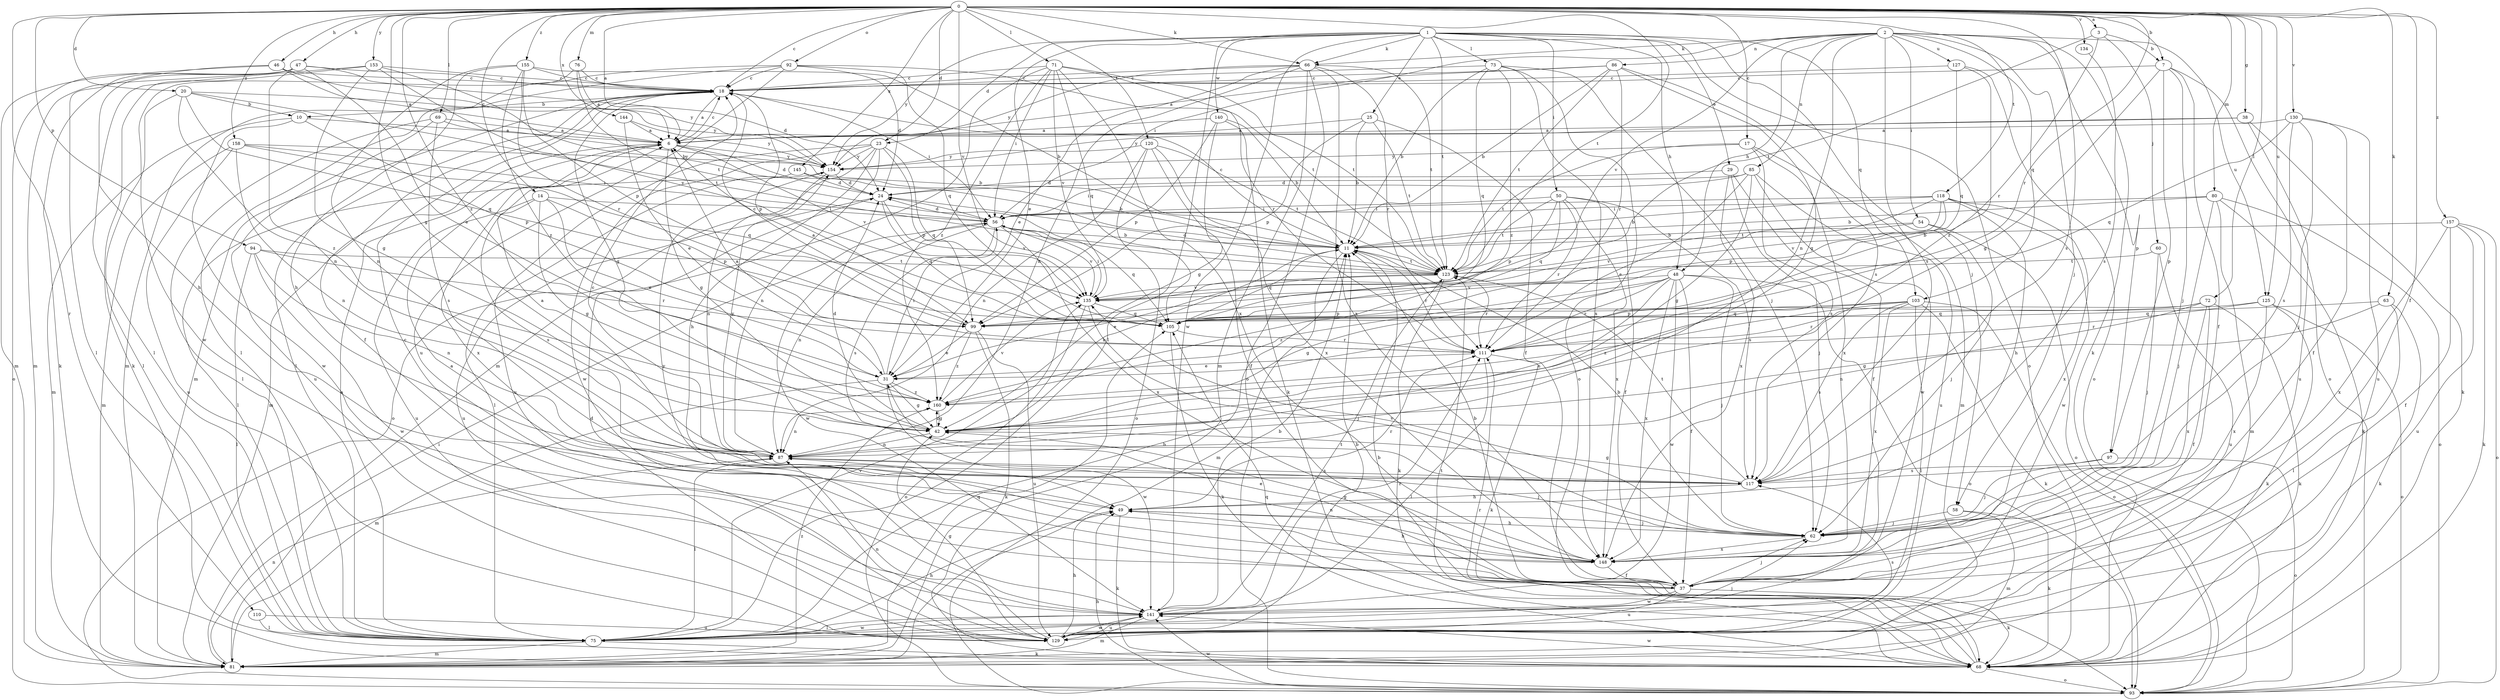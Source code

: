 strict digraph  {
0;
1;
2;
3;
6;
7;
10;
11;
14;
17;
18;
20;
23;
24;
25;
29;
31;
37;
38;
42;
46;
47;
48;
49;
50;
54;
56;
58;
60;
62;
63;
66;
68;
69;
71;
72;
73;
75;
76;
80;
81;
85;
86;
87;
92;
93;
94;
97;
99;
103;
105;
110;
111;
117;
118;
120;
123;
125;
127;
129;
130;
134;
135;
140;
141;
144;
145;
148;
153;
154;
155;
157;
158;
160;
0 -> 3  [label=a];
0 -> 6  [label=a];
0 -> 7  [label=b];
0 -> 14  [label=c];
0 -> 17  [label=c];
0 -> 18  [label=c];
0 -> 20  [label=d];
0 -> 23  [label=d];
0 -> 37  [label=f];
0 -> 38  [label=g];
0 -> 42  [label=g];
0 -> 46  [label=h];
0 -> 47  [label=h];
0 -> 63  [label=k];
0 -> 66  [label=k];
0 -> 69  [label=l];
0 -> 71  [label=l];
0 -> 72  [label=l];
0 -> 76  [label=m];
0 -> 80  [label=m];
0 -> 92  [label=o];
0 -> 94  [label=p];
0 -> 110  [label=r];
0 -> 111  [label=r];
0 -> 117  [label=s];
0 -> 118  [label=t];
0 -> 120  [label=t];
0 -> 123  [label=t];
0 -> 125  [label=u];
0 -> 130  [label=v];
0 -> 134  [label=v];
0 -> 135  [label=v];
0 -> 144  [label=x];
0 -> 145  [label=x];
0 -> 153  [label=y];
0 -> 155  [label=z];
0 -> 157  [label=z];
0 -> 158  [label=z];
0 -> 160  [label=z];
1 -> 23  [label=d];
1 -> 25  [label=e];
1 -> 29  [label=e];
1 -> 31  [label=e];
1 -> 48  [label=h];
1 -> 50  [label=i];
1 -> 58  [label=j];
1 -> 66  [label=k];
1 -> 73  [label=l];
1 -> 75  [label=l];
1 -> 93  [label=o];
1 -> 103  [label=q];
1 -> 123  [label=t];
1 -> 140  [label=w];
1 -> 141  [label=w];
1 -> 154  [label=y];
2 -> 48  [label=h];
2 -> 54  [label=i];
2 -> 56  [label=i];
2 -> 58  [label=j];
2 -> 66  [label=k];
2 -> 68  [label=k];
2 -> 85  [label=n];
2 -> 86  [label=n];
2 -> 87  [label=n];
2 -> 97  [label=p];
2 -> 103  [label=q];
2 -> 117  [label=s];
2 -> 125  [label=u];
2 -> 127  [label=u];
2 -> 135  [label=v];
3 -> 7  [label=b];
3 -> 60  [label=j];
3 -> 111  [label=r];
3 -> 123  [label=t];
6 -> 18  [label=c];
6 -> 24  [label=d];
6 -> 42  [label=g];
6 -> 81  [label=m];
6 -> 135  [label=v];
6 -> 148  [label=x];
6 -> 154  [label=y];
7 -> 18  [label=c];
7 -> 37  [label=f];
7 -> 42  [label=g];
7 -> 62  [label=j];
7 -> 93  [label=o];
7 -> 97  [label=p];
10 -> 6  [label=a];
10 -> 81  [label=m];
10 -> 99  [label=p];
10 -> 141  [label=w];
11 -> 18  [label=c];
11 -> 81  [label=m];
11 -> 105  [label=q];
11 -> 111  [label=r];
11 -> 123  [label=t];
14 -> 31  [label=e];
14 -> 42  [label=g];
14 -> 56  [label=i];
14 -> 99  [label=p];
14 -> 117  [label=s];
14 -> 129  [label=u];
17 -> 81  [label=m];
17 -> 117  [label=s];
17 -> 123  [label=t];
17 -> 148  [label=x];
17 -> 154  [label=y];
18 -> 6  [label=a];
18 -> 10  [label=b];
18 -> 37  [label=f];
18 -> 42  [label=g];
18 -> 56  [label=i];
18 -> 75  [label=l];
18 -> 81  [label=m];
18 -> 99  [label=p];
20 -> 10  [label=b];
20 -> 75  [label=l];
20 -> 105  [label=q];
20 -> 123  [label=t];
20 -> 154  [label=y];
20 -> 160  [label=z];
23 -> 49  [label=h];
23 -> 87  [label=n];
23 -> 93  [label=o];
23 -> 99  [label=p];
23 -> 105  [label=q];
23 -> 129  [label=u];
23 -> 141  [label=w];
23 -> 154  [label=y];
24 -> 56  [label=i];
24 -> 105  [label=q];
24 -> 129  [label=u];
24 -> 135  [label=v];
25 -> 6  [label=a];
25 -> 11  [label=b];
25 -> 37  [label=f];
25 -> 99  [label=p];
25 -> 123  [label=t];
29 -> 24  [label=d];
29 -> 37  [label=f];
29 -> 62  [label=j];
29 -> 148  [label=x];
31 -> 6  [label=a];
31 -> 42  [label=g];
31 -> 56  [label=i];
31 -> 81  [label=m];
31 -> 141  [label=w];
31 -> 160  [label=z];
37 -> 6  [label=a];
37 -> 11  [label=b];
37 -> 18  [label=c];
37 -> 31  [label=e];
37 -> 62  [label=j];
37 -> 68  [label=k];
37 -> 129  [label=u];
37 -> 141  [label=w];
38 -> 6  [label=a];
38 -> 68  [label=k];
38 -> 129  [label=u];
38 -> 154  [label=y];
42 -> 11  [label=b];
42 -> 24  [label=d];
42 -> 87  [label=n];
42 -> 160  [label=z];
46 -> 6  [label=a];
46 -> 18  [label=c];
46 -> 75  [label=l];
46 -> 81  [label=m];
46 -> 154  [label=y];
47 -> 18  [label=c];
47 -> 24  [label=d];
47 -> 31  [label=e];
47 -> 49  [label=h];
47 -> 68  [label=k];
47 -> 81  [label=m];
47 -> 87  [label=n];
47 -> 93  [label=o];
48 -> 37  [label=f];
48 -> 42  [label=g];
48 -> 62  [label=j];
48 -> 87  [label=n];
48 -> 93  [label=o];
48 -> 111  [label=r];
48 -> 135  [label=v];
48 -> 141  [label=w];
48 -> 148  [label=x];
48 -> 160  [label=z];
49 -> 62  [label=j];
49 -> 68  [label=k];
49 -> 111  [label=r];
50 -> 37  [label=f];
50 -> 56  [label=i];
50 -> 99  [label=p];
50 -> 105  [label=q];
50 -> 111  [label=r];
50 -> 117  [label=s];
50 -> 123  [label=t];
50 -> 148  [label=x];
54 -> 11  [label=b];
54 -> 62  [label=j];
54 -> 93  [label=o];
54 -> 135  [label=v];
56 -> 11  [label=b];
56 -> 24  [label=d];
56 -> 87  [label=n];
56 -> 105  [label=q];
56 -> 117  [label=s];
56 -> 135  [label=v];
56 -> 141  [label=w];
56 -> 148  [label=x];
58 -> 62  [label=j];
58 -> 68  [label=k];
58 -> 81  [label=m];
60 -> 62  [label=j];
60 -> 123  [label=t];
60 -> 129  [label=u];
62 -> 11  [label=b];
62 -> 49  [label=h];
62 -> 135  [label=v];
62 -> 148  [label=x];
63 -> 42  [label=g];
63 -> 68  [label=k];
63 -> 75  [label=l];
63 -> 105  [label=q];
66 -> 18  [label=c];
66 -> 31  [label=e];
66 -> 81  [label=m];
66 -> 87  [label=n];
66 -> 93  [label=o];
66 -> 111  [label=r];
66 -> 123  [label=t];
66 -> 148  [label=x];
66 -> 154  [label=y];
68 -> 11  [label=b];
68 -> 93  [label=o];
68 -> 105  [label=q];
68 -> 111  [label=r];
68 -> 123  [label=t];
68 -> 141  [label=w];
69 -> 6  [label=a];
69 -> 11  [label=b];
69 -> 75  [label=l];
69 -> 117  [label=s];
69 -> 129  [label=u];
71 -> 18  [label=c];
71 -> 56  [label=i];
71 -> 81  [label=m];
71 -> 105  [label=q];
71 -> 111  [label=r];
71 -> 123  [label=t];
71 -> 135  [label=v];
71 -> 148  [label=x];
71 -> 160  [label=z];
72 -> 37  [label=f];
72 -> 68  [label=k];
72 -> 87  [label=n];
72 -> 99  [label=p];
72 -> 111  [label=r];
72 -> 148  [label=x];
73 -> 11  [label=b];
73 -> 18  [label=c];
73 -> 62  [label=j];
73 -> 93  [label=o];
73 -> 105  [label=q];
73 -> 148  [label=x];
73 -> 160  [label=z];
75 -> 6  [label=a];
75 -> 11  [label=b];
75 -> 49  [label=h];
75 -> 62  [label=j];
75 -> 68  [label=k];
75 -> 81  [label=m];
75 -> 135  [label=v];
75 -> 141  [label=w];
76 -> 6  [label=a];
76 -> 18  [label=c];
76 -> 123  [label=t];
76 -> 141  [label=w];
80 -> 11  [label=b];
80 -> 56  [label=i];
80 -> 62  [label=j];
80 -> 68  [label=k];
80 -> 81  [label=m];
80 -> 93  [label=o];
81 -> 56  [label=i];
81 -> 87  [label=n];
81 -> 105  [label=q];
81 -> 160  [label=z];
85 -> 24  [label=d];
85 -> 31  [label=e];
85 -> 42  [label=g];
85 -> 56  [label=i];
85 -> 129  [label=u];
85 -> 141  [label=w];
86 -> 6  [label=a];
86 -> 11  [label=b];
86 -> 18  [label=c];
86 -> 42  [label=g];
86 -> 111  [label=r];
86 -> 117  [label=s];
86 -> 123  [label=t];
87 -> 6  [label=a];
87 -> 62  [label=j];
87 -> 75  [label=l];
87 -> 117  [label=s];
87 -> 154  [label=y];
92 -> 18  [label=c];
92 -> 24  [label=d];
92 -> 75  [label=l];
92 -> 81  [label=m];
92 -> 105  [label=q];
92 -> 123  [label=t];
92 -> 129  [label=u];
93 -> 49  [label=h];
93 -> 141  [label=w];
94 -> 75  [label=l];
94 -> 87  [label=n];
94 -> 111  [label=r];
94 -> 123  [label=t];
94 -> 141  [label=w];
97 -> 62  [label=j];
97 -> 93  [label=o];
97 -> 117  [label=s];
99 -> 18  [label=c];
99 -> 31  [label=e];
99 -> 68  [label=k];
99 -> 129  [label=u];
99 -> 160  [label=z];
103 -> 68  [label=k];
103 -> 75  [label=l];
103 -> 93  [label=o];
103 -> 99  [label=p];
103 -> 105  [label=q];
103 -> 117  [label=s];
103 -> 148  [label=x];
103 -> 160  [label=z];
105 -> 6  [label=a];
105 -> 68  [label=k];
105 -> 111  [label=r];
110 -> 75  [label=l];
110 -> 129  [label=u];
111 -> 31  [label=e];
111 -> 68  [label=k];
111 -> 75  [label=l];
117 -> 18  [label=c];
117 -> 42  [label=g];
117 -> 49  [label=h];
117 -> 123  [label=t];
118 -> 11  [label=b];
118 -> 49  [label=h];
118 -> 56  [label=i];
118 -> 99  [label=p];
118 -> 123  [label=t];
118 -> 135  [label=v];
118 -> 141  [label=w];
118 -> 148  [label=x];
120 -> 37  [label=f];
120 -> 87  [label=n];
120 -> 93  [label=o];
120 -> 123  [label=t];
120 -> 148  [label=x];
120 -> 154  [label=y];
123 -> 24  [label=d];
123 -> 31  [label=e];
123 -> 68  [label=k];
123 -> 111  [label=r];
123 -> 135  [label=v];
125 -> 68  [label=k];
125 -> 93  [label=o];
125 -> 105  [label=q];
125 -> 111  [label=r];
125 -> 148  [label=x];
127 -> 18  [label=c];
127 -> 93  [label=o];
127 -> 105  [label=q];
127 -> 160  [label=z];
129 -> 11  [label=b];
129 -> 24  [label=d];
129 -> 42  [label=g];
129 -> 49  [label=h];
129 -> 87  [label=n];
129 -> 117  [label=s];
129 -> 141  [label=w];
130 -> 6  [label=a];
130 -> 37  [label=f];
130 -> 62  [label=j];
130 -> 105  [label=q];
130 -> 117  [label=s];
130 -> 129  [label=u];
134 -> 117  [label=s];
135 -> 56  [label=i];
135 -> 62  [label=j];
135 -> 93  [label=o];
135 -> 105  [label=q];
140 -> 6  [label=a];
140 -> 11  [label=b];
140 -> 42  [label=g];
140 -> 68  [label=k];
140 -> 99  [label=p];
141 -> 11  [label=b];
141 -> 75  [label=l];
141 -> 81  [label=m];
141 -> 111  [label=r];
141 -> 123  [label=t];
141 -> 129  [label=u];
144 -> 6  [label=a];
144 -> 31  [label=e];
144 -> 154  [label=y];
145 -> 11  [label=b];
145 -> 24  [label=d];
145 -> 75  [label=l];
148 -> 37  [label=f];
148 -> 42  [label=g];
148 -> 49  [label=h];
148 -> 87  [label=n];
148 -> 154  [label=y];
153 -> 11  [label=b];
153 -> 18  [label=c];
153 -> 42  [label=g];
153 -> 68  [label=k];
153 -> 75  [label=l];
153 -> 135  [label=v];
154 -> 24  [label=d];
154 -> 75  [label=l];
154 -> 87  [label=n];
155 -> 11  [label=b];
155 -> 18  [label=c];
155 -> 49  [label=h];
155 -> 87  [label=n];
155 -> 99  [label=p];
155 -> 111  [label=r];
155 -> 160  [label=z];
157 -> 11  [label=b];
157 -> 37  [label=f];
157 -> 68  [label=k];
157 -> 93  [label=o];
157 -> 129  [label=u];
157 -> 148  [label=x];
158 -> 56  [label=i];
158 -> 81  [label=m];
158 -> 87  [label=n];
158 -> 105  [label=q];
158 -> 129  [label=u];
158 -> 154  [label=y];
160 -> 42  [label=g];
160 -> 87  [label=n];
160 -> 135  [label=v];
}
